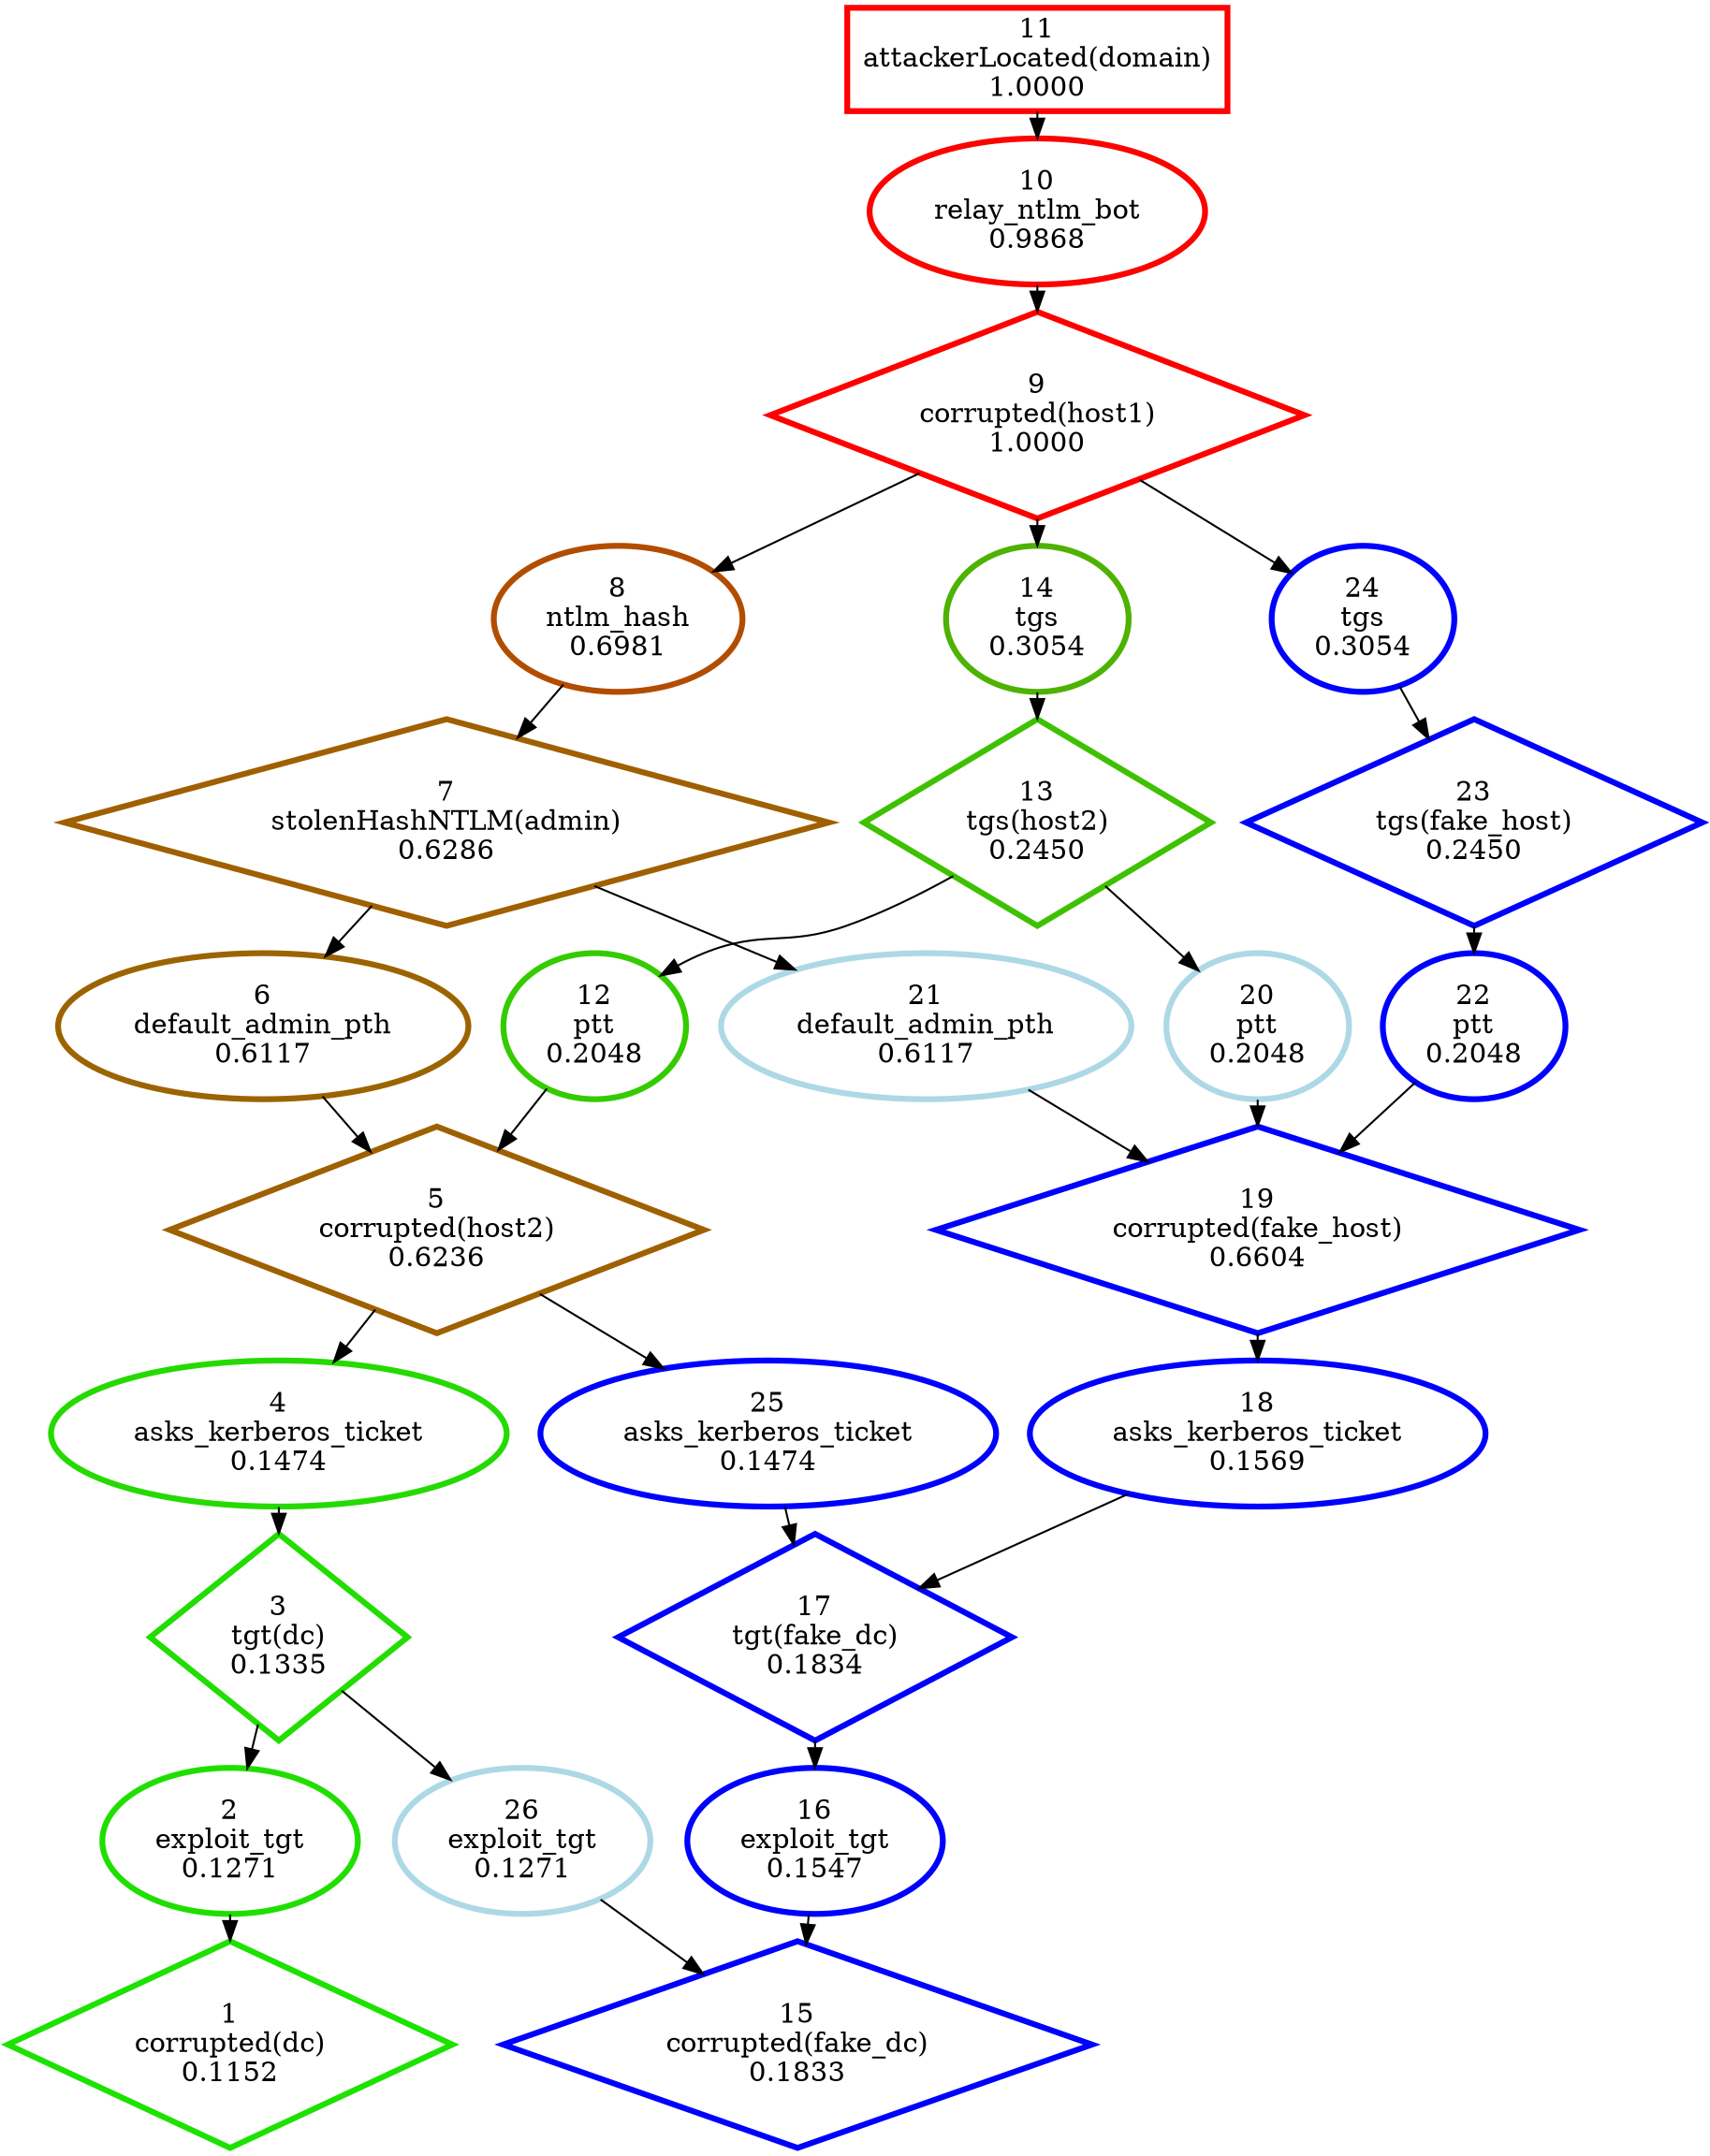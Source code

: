 digraph G {
ranksep=0.2;
  "1" [label="1\ncorrupted(dc)\n0.1152", color="#1DE200", penwidth=3, shape="diamond"];
  "2" [label="2\nexploit_tgt\n0.1271", color="#20DF00", penwidth=3, shape="ellipse"];
  "3" [label="3\ntgt(dc)\n0.1335", color="#22DD00", penwidth=3, shape="diamond"];
  "4" [label="4\nasks_kerberos_ticket\n0.1474", color="#25DA00", penwidth=3, shape="ellipse"];
  "5" [label="5\ncorrupted(host2)\n0.6236", color="#9F6000", penwidth=3, shape="diamond"];
  "6" [label="6\ndefault_admin_pth\n0.6117", color="#9B6400", penwidth=3, shape="ellipse"];
  "7" [label="7\nstolenHashNTLM(admin)\n0.6286", color="#A05F00", penwidth=3, shape="diamond"];
  "8" [label="8\nntlm_hash\n0.6981", color="#B24D00", penwidth=3, shape="ellipse"];
  "9" [label="9\ncorrupted(host1)\n1.0000", color="#FF0000", penwidth=3, shape="diamond"];
  "10" [label="10\nrelay_ntlm_bot\n0.9868", color="#FB0400", penwidth=3, shape="ellipse"];
  "11" [label="11\nattackerLocated(domain)\n1.0000", color="#FE0100", penwidth=3, shape="box"];
  "12" [label="12\nptt\n0.2048", color="#34CB00", penwidth=3, shape="ellipse"];
  "13" [label="13\ntgs(host2)\n0.2450", color="#3EC100", penwidth=3, shape="diamond"];
  "14" [label="14\ntgs\n0.3054", color="#4DB200", penwidth=3, shape="ellipse"];
  "15" [label="15\ncorrupted(fake_dc)\n0.1833", color="blue", penwidth=3, shape="diamond"];
  "16" [label="16\nexploit_tgt\n0.1547", color="blue", penwidth=3, shape="ellipse"];
  "17" [label="17\ntgt(fake_dc)\n0.1834", color="blue", penwidth=3, shape="diamond"];
  "18" [label="18\nasks_kerberos_ticket\n0.1569", color="blue", penwidth=3, shape="ellipse"];
  "19" [label="19\ncorrupted(fake_host)\n0.6604", color="blue", penwidth=3, shape="diamond"];
  "20" [label="20\nptt\n0.2048", color="lightblue", penwidth=3, shape="ellipse"];
  "21" [label="21\ndefault_admin_pth\n0.6117", color="lightblue", penwidth=3, shape="ellipse"];
  "22" [label="22\nptt\n0.2048", color="blue", penwidth=3, shape="ellipse"];
  "23" [label="23\ntgs(fake_host)\n0.2450", color="blue", penwidth=3, shape="diamond"];
  "24" [label="24\ntgs\n0.3054", color="blue", penwidth=3, shape="ellipse"];
  "25" [label="25\nasks_kerberos_ticket\n0.1474", color="blue", penwidth=3, shape="ellipse"];
  "26" [label="26\nexploit_tgt\n0.1271", color="lightblue", penwidth=3, shape="ellipse"];
  "11" -> "10";
  "10" -> "9";
  "9" -> "8";
  "9" -> "14";
  "9" -> "24";
  "8" -> "7";
  "7" -> "6";
  "7" -> "21";
  "6" -> "5";
  "5" -> "4";
  "5" -> "25";
  "14" -> "13";
  "13" -> "12";
  "13" -> "20";
  "12" -> "5";
  "4" -> "3";
  "3" -> "2";
  "3" -> "26";
  "2" -> "1";
  "20" -> "19";
  "19" -> "18";
  "21" -> "19";
  "24" -> "23";
  "23" -> "22";
  "22" -> "19";
  "18" -> "17";
  "17" -> "16";
  "25" -> "17";
  "16" -> "15";
  "26" -> "15";
}